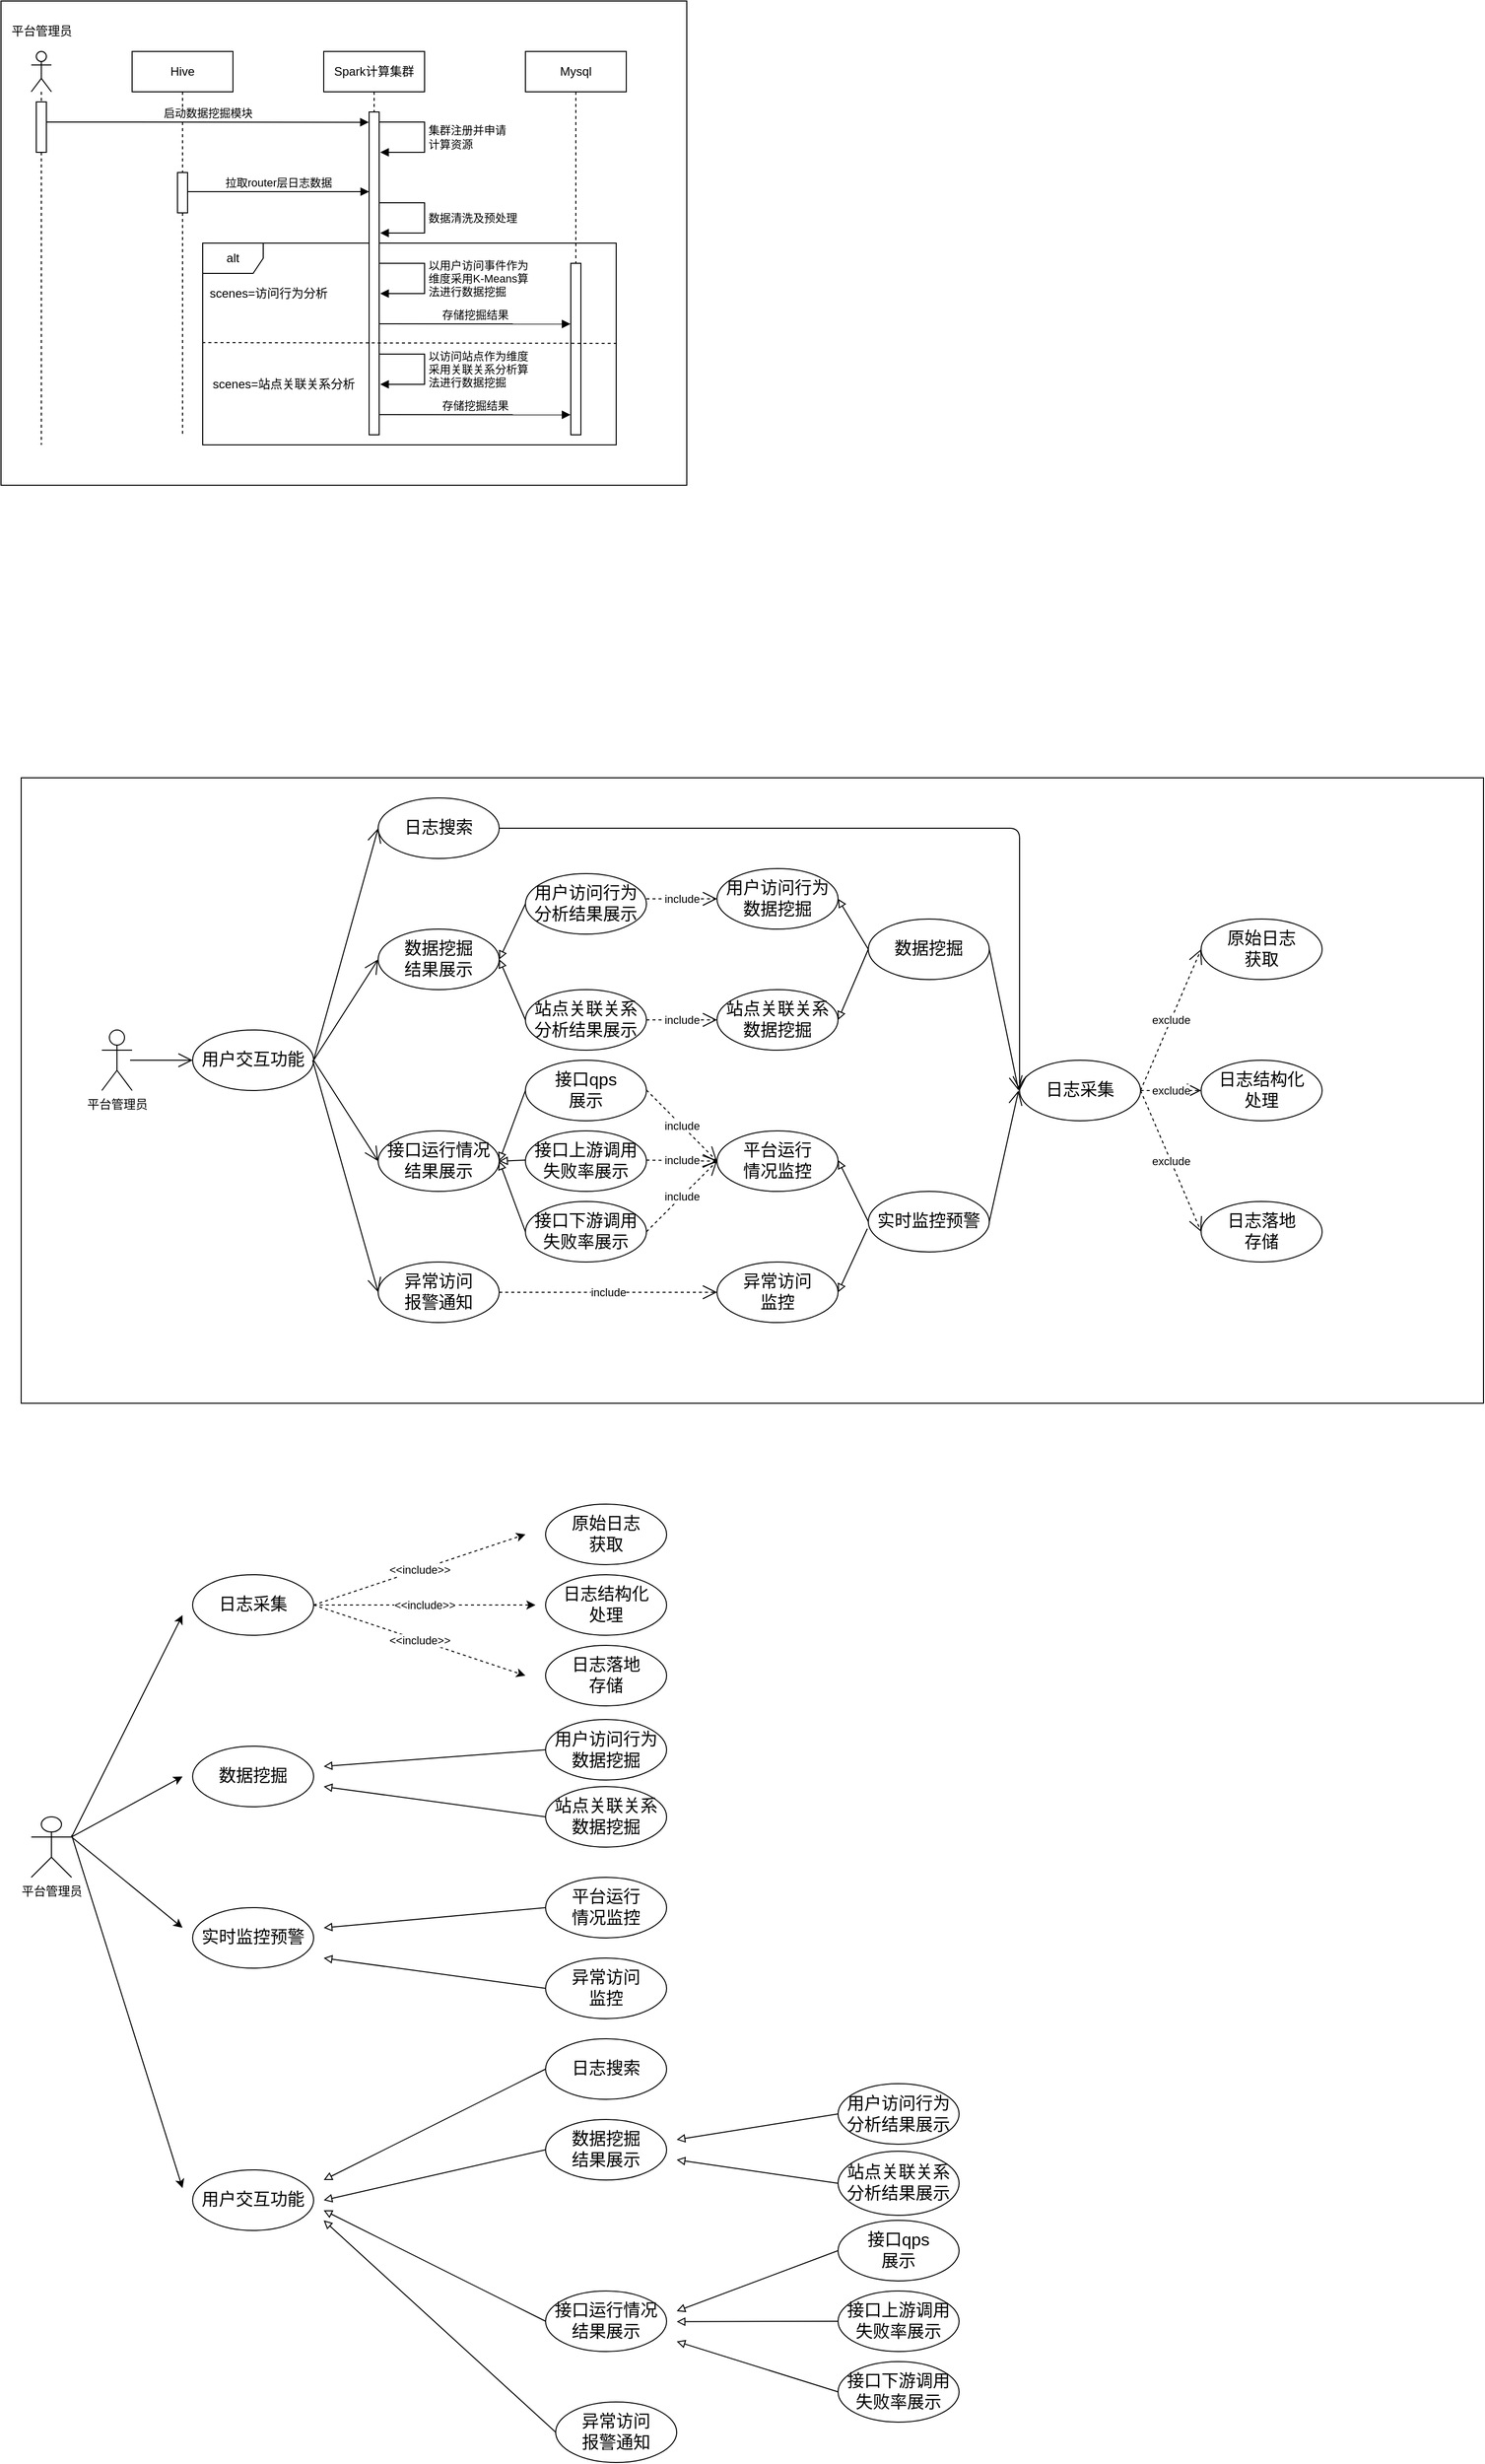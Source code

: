 <mxfile version="14.9.3" type="github">
  <diagram id="oJy5XmbjPNlmjI9G-bA2" name="Page-1">
    <mxGraphModel dx="1854" dy="1191" grid="1" gridSize="10" guides="1" tooltips="1" connect="1" arrows="1" fold="1" page="1" pageScale="1" pageWidth="827" pageHeight="1169" math="0" shadow="0">
      <root>
        <mxCell id="0" />
        <mxCell id="1" parent="0" />
        <mxCell id="QDKmADp-dBKPlhhtmY0i-87" value="" style="rounded=0;whiteSpace=wrap;html=1;" parent="1" vertex="1">
          <mxGeometry x="40" y="790" width="1450" height="620" as="geometry" />
        </mxCell>
        <mxCell id="fEHCaJs_lgeAi88xtSm3-24" value="" style="rounded=0;whiteSpace=wrap;html=1;" parent="1" vertex="1">
          <mxGeometry x="20" y="20" width="680" height="480" as="geometry" />
        </mxCell>
        <mxCell id="fEHCaJs_lgeAi88xtSm3-11" value="alt" style="shape=umlFrame;whiteSpace=wrap;html=1;" parent="1" vertex="1">
          <mxGeometry x="220" y="260" width="410" height="200" as="geometry" />
        </mxCell>
        <mxCell id="fEHCaJs_lgeAi88xtSm3-1" value="Hive" style="shape=umlLifeline;perimeter=lifelinePerimeter;whiteSpace=wrap;html=1;container=1;collapsible=0;recursiveResize=0;outlineConnect=0;" parent="1" vertex="1">
          <mxGeometry x="150" y="70" width="100" height="380" as="geometry" />
        </mxCell>
        <mxCell id="fEHCaJs_lgeAi88xtSm3-2" value="" style="html=1;points=[];perimeter=orthogonalPerimeter;" parent="fEHCaJs_lgeAi88xtSm3-1" vertex="1">
          <mxGeometry x="45" y="120" width="10" height="40" as="geometry" />
        </mxCell>
        <mxCell id="fEHCaJs_lgeAi88xtSm3-3" value="Spark计算集群" style="shape=umlLifeline;perimeter=lifelinePerimeter;whiteSpace=wrap;html=1;container=1;collapsible=0;recursiveResize=0;outlineConnect=0;" parent="1" vertex="1">
          <mxGeometry x="340" y="70" width="100" height="380" as="geometry" />
        </mxCell>
        <mxCell id="fEHCaJs_lgeAi88xtSm3-4" value="" style="html=1;points=[];perimeter=orthogonalPerimeter;" parent="fEHCaJs_lgeAi88xtSm3-3" vertex="1">
          <mxGeometry x="45" y="60" width="10" height="320" as="geometry" />
        </mxCell>
        <mxCell id="fEHCaJs_lgeAi88xtSm3-5" value="拉取router层日志数据" style="html=1;verticalAlign=bottom;endArrow=block;" parent="1" edge="1">
          <mxGeometry width="80" relative="1" as="geometry">
            <mxPoint x="205" y="209" as="sourcePoint" />
            <mxPoint x="385" y="209" as="targetPoint" />
          </mxGeometry>
        </mxCell>
        <mxCell id="fEHCaJs_lgeAi88xtSm3-7" value="数据清洗及预处理" style="edgeStyle=orthogonalEdgeStyle;html=1;align=left;spacingLeft=2;endArrow=block;rounded=0;" parent="1" edge="1">
          <mxGeometry relative="1" as="geometry">
            <mxPoint x="395" y="220" as="sourcePoint" />
            <Array as="points">
              <mxPoint x="440" y="220" />
              <mxPoint x="440" y="250" />
              <mxPoint x="396" y="250" />
            </Array>
            <mxPoint x="396" y="250" as="targetPoint" />
          </mxGeometry>
        </mxCell>
        <mxCell id="fEHCaJs_lgeAi88xtSm3-8" value="Mysql" style="shape=umlLifeline;perimeter=lifelinePerimeter;whiteSpace=wrap;html=1;container=1;collapsible=0;recursiveResize=0;outlineConnect=0;" parent="1" vertex="1">
          <mxGeometry x="540" y="70" width="100" height="380" as="geometry" />
        </mxCell>
        <mxCell id="fEHCaJs_lgeAi88xtSm3-9" value="" style="html=1;points=[];perimeter=orthogonalPerimeter;" parent="fEHCaJs_lgeAi88xtSm3-8" vertex="1">
          <mxGeometry x="45" y="210" width="10" height="170" as="geometry" />
        </mxCell>
        <mxCell id="fEHCaJs_lgeAi88xtSm3-12" value="" style="endArrow=none;dashed=1;html=1;entryX=1.004;entryY=0.497;entryDx=0;entryDy=0;entryPerimeter=0;exitX=-0.001;exitY=0.493;exitDx=0;exitDy=0;exitPerimeter=0;" parent="1" source="fEHCaJs_lgeAi88xtSm3-11" target="fEHCaJs_lgeAi88xtSm3-11" edge="1">
          <mxGeometry width="50" height="50" relative="1" as="geometry">
            <mxPoint x="320" y="359.58" as="sourcePoint" />
            <mxPoint x="440" y="359.58" as="targetPoint" />
          </mxGeometry>
        </mxCell>
        <mxCell id="fEHCaJs_lgeAi88xtSm3-13" value="scenes=访问行为分析" style="text;html=1;align=center;verticalAlign=middle;resizable=0;points=[];autosize=1;strokeColor=none;" parent="1" vertex="1">
          <mxGeometry x="220" y="300" width="130" height="20" as="geometry" />
        </mxCell>
        <mxCell id="fEHCaJs_lgeAi88xtSm3-14" value="scenes=站点关联关系分析" style="text;html=1;align=center;verticalAlign=middle;resizable=0;points=[];autosize=1;strokeColor=none;" parent="1" vertex="1">
          <mxGeometry x="220" y="390" width="160" height="20" as="geometry" />
        </mxCell>
        <mxCell id="fEHCaJs_lgeAi88xtSm3-15" value="以用户访问事件作为&lt;br&gt;维度采用K-Means算&lt;br&gt;法进行数据挖掘" style="edgeStyle=orthogonalEdgeStyle;html=1;align=left;spacingLeft=2;endArrow=block;rounded=0;" parent="1" edge="1">
          <mxGeometry relative="1" as="geometry">
            <mxPoint x="395" y="280" as="sourcePoint" />
            <Array as="points">
              <mxPoint x="440" y="280" />
              <mxPoint x="440" y="310" />
              <mxPoint x="396" y="310" />
            </Array>
            <mxPoint x="396" y="310" as="targetPoint" />
          </mxGeometry>
        </mxCell>
        <mxCell id="fEHCaJs_lgeAi88xtSm3-16" value="集群注册并申请&lt;br&gt;计算资源" style="edgeStyle=orthogonalEdgeStyle;html=1;align=left;spacingLeft=2;endArrow=block;rounded=0;" parent="1" edge="1">
          <mxGeometry relative="1" as="geometry">
            <mxPoint x="395" y="140" as="sourcePoint" />
            <Array as="points">
              <mxPoint x="440" y="140" />
              <mxPoint x="440" y="170" />
              <mxPoint x="396" y="170" />
            </Array>
            <mxPoint x="396" y="170" as="targetPoint" />
          </mxGeometry>
        </mxCell>
        <mxCell id="fEHCaJs_lgeAi88xtSm3-17" value="存储挖掘结果" style="html=1;verticalAlign=bottom;endArrow=block;entryX=-0.033;entryY=0.354;entryDx=0;entryDy=0;entryPerimeter=0;" parent="1" target="fEHCaJs_lgeAi88xtSm3-9" edge="1">
          <mxGeometry width="80" relative="1" as="geometry">
            <mxPoint x="395" y="340" as="sourcePoint" />
            <mxPoint x="580" y="340" as="targetPoint" />
          </mxGeometry>
        </mxCell>
        <mxCell id="fEHCaJs_lgeAi88xtSm3-18" value="" style="shape=umlLifeline;participant=umlActor;perimeter=lifelinePerimeter;whiteSpace=wrap;html=1;container=1;collapsible=0;recursiveResize=0;verticalAlign=top;spacingTop=36;outlineConnect=0;" parent="1" vertex="1">
          <mxGeometry x="50" y="70" width="20" height="390" as="geometry" />
        </mxCell>
        <mxCell id="fEHCaJs_lgeAi88xtSm3-20" value="" style="html=1;points=[];perimeter=orthogonalPerimeter;" parent="fEHCaJs_lgeAi88xtSm3-18" vertex="1">
          <mxGeometry x="5" y="50" width="10" height="50" as="geometry" />
        </mxCell>
        <mxCell id="fEHCaJs_lgeAi88xtSm3-19" value="启动数据挖掘模块" style="html=1;verticalAlign=bottom;endArrow=block;entryX=-0.033;entryY=0.032;entryDx=0;entryDy=0;entryPerimeter=0;" parent="1" target="fEHCaJs_lgeAi88xtSm3-4" edge="1">
          <mxGeometry width="80" relative="1" as="geometry">
            <mxPoint x="65" y="140" as="sourcePoint" />
            <mxPoint x="378" y="140" as="targetPoint" />
          </mxGeometry>
        </mxCell>
        <mxCell id="fEHCaJs_lgeAi88xtSm3-21" value="平台管理员" style="text;html=1;align=center;verticalAlign=middle;resizable=0;points=[];autosize=1;strokeColor=none;" parent="1" vertex="1">
          <mxGeometry x="20" y="40" width="80" height="20" as="geometry" />
        </mxCell>
        <mxCell id="fEHCaJs_lgeAi88xtSm3-22" value="以访问站点作为维度&lt;br&gt;采用关联关系分析算&lt;br&gt;法进行数据挖掘" style="edgeStyle=orthogonalEdgeStyle;html=1;align=left;spacingLeft=2;endArrow=block;rounded=0;" parent="1" edge="1">
          <mxGeometry relative="1" as="geometry">
            <mxPoint x="395" y="370" as="sourcePoint" />
            <Array as="points">
              <mxPoint x="440" y="370" />
              <mxPoint x="440" y="400" />
              <mxPoint x="396" y="400" />
            </Array>
            <mxPoint x="396" y="400" as="targetPoint" />
          </mxGeometry>
        </mxCell>
        <mxCell id="fEHCaJs_lgeAi88xtSm3-23" value="存储挖掘结果" style="html=1;verticalAlign=bottom;endArrow=block;entryX=-0.033;entryY=0.354;entryDx=0;entryDy=0;entryPerimeter=0;" parent="1" edge="1">
          <mxGeometry width="80" relative="1" as="geometry">
            <mxPoint x="395" y="430" as="sourcePoint" />
            <mxPoint x="584.67" y="430.18" as="targetPoint" />
          </mxGeometry>
        </mxCell>
        <mxCell id="QDKmADp-dBKPlhhtmY0i-1" value="平台管理员" style="shape=umlActor;verticalLabelPosition=bottom;verticalAlign=top;html=1;" parent="1" vertex="1">
          <mxGeometry x="120" y="1040" width="30" height="60" as="geometry" />
        </mxCell>
        <mxCell id="QDKmADp-dBKPlhhtmY0i-3" value="&lt;font style=&quot;font-size: 17px&quot;&gt;用户交互功能&lt;/font&gt;" style="ellipse;whiteSpace=wrap;html=1;" parent="1" vertex="1">
          <mxGeometry x="210" y="1040" width="120" height="60" as="geometry" />
        </mxCell>
        <mxCell id="QDKmADp-dBKPlhhtmY0i-4" value="&lt;font style=&quot;font-size: 17px&quot;&gt;日志搜索&lt;/font&gt;" style="ellipse;whiteSpace=wrap;html=1;" parent="1" vertex="1">
          <mxGeometry x="394" y="810" width="120" height="60" as="geometry" />
        </mxCell>
        <mxCell id="QDKmADp-dBKPlhhtmY0i-5" value="&lt;font style=&quot;font-size: 17px&quot;&gt;数据挖掘&lt;br&gt;结果展示&lt;/font&gt;" style="ellipse;whiteSpace=wrap;html=1;" parent="1" vertex="1">
          <mxGeometry x="394" y="940" width="120" height="60" as="geometry" />
        </mxCell>
        <mxCell id="QDKmADp-dBKPlhhtmY0i-6" value="&lt;font style=&quot;font-size: 17px&quot;&gt;接口运行情况&lt;br&gt;结果展示&lt;/font&gt;" style="ellipse;whiteSpace=wrap;html=1;" parent="1" vertex="1">
          <mxGeometry x="394" y="1140" width="120" height="60" as="geometry" />
        </mxCell>
        <mxCell id="QDKmADp-dBKPlhhtmY0i-7" value="&lt;span style=&quot;font-size: 17px&quot;&gt;异常访问&lt;br&gt;&lt;/span&gt;&lt;font style=&quot;font-size: 17px&quot;&gt;报警通知&lt;/font&gt;" style="ellipse;whiteSpace=wrap;html=1;" parent="1" vertex="1">
          <mxGeometry x="394" y="1270" width="120" height="60" as="geometry" />
        </mxCell>
        <mxCell id="QDKmADp-dBKPlhhtmY0i-14" value="" style="endArrow=open;html=1;endSize=12;startArrow=none;startSize=14;startFill=0;align=left;verticalAlign=bottom;entryX=0;entryY=0.5;entryDx=0;entryDy=0;exitX=1;exitY=0.5;exitDx=0;exitDy=0;" parent="1" source="QDKmADp-dBKPlhhtmY0i-3" target="QDKmADp-dBKPlhhtmY0i-4" edge="1">
          <mxGeometry x="-1" y="3" relative="1" as="geometry">
            <mxPoint x="330" y="1039.5" as="sourcePoint" />
            <mxPoint x="490" y="1039.5" as="targetPoint" />
          </mxGeometry>
        </mxCell>
        <mxCell id="QDKmADp-dBKPlhhtmY0i-29" value="" style="endArrow=open;html=1;endSize=12;startArrow=none;startSize=14;startFill=0;align=left;verticalAlign=bottom;exitX=1;exitY=0.5;exitDx=0;exitDy=0;entryX=0;entryY=0.5;entryDx=0;entryDy=0;" parent="1" source="QDKmADp-dBKPlhhtmY0i-3" target="QDKmADp-dBKPlhhtmY0i-5" edge="1">
          <mxGeometry x="-1" y="3" relative="1" as="geometry">
            <mxPoint x="330" y="1139.5" as="sourcePoint" />
            <mxPoint x="394" y="1040" as="targetPoint" />
          </mxGeometry>
        </mxCell>
        <mxCell id="QDKmADp-dBKPlhhtmY0i-30" value="" style="endArrow=open;html=1;endSize=12;startArrow=none;startSize=14;startFill=0;align=left;verticalAlign=bottom;entryX=0;entryY=0.5;entryDx=0;entryDy=0;exitX=1;exitY=0.5;exitDx=0;exitDy=0;" parent="1" source="QDKmADp-dBKPlhhtmY0i-3" target="QDKmADp-dBKPlhhtmY0i-6" edge="1">
          <mxGeometry x="-1" y="3" relative="1" as="geometry">
            <mxPoint x="330" y="1239.5" as="sourcePoint" />
            <mxPoint x="394" y="1090" as="targetPoint" />
          </mxGeometry>
        </mxCell>
        <mxCell id="QDKmADp-dBKPlhhtmY0i-31" value="" style="endArrow=open;html=1;endSize=12;startArrow=none;startSize=14;startFill=0;align=left;verticalAlign=bottom;entryX=0;entryY=0.5;entryDx=0;entryDy=0;" parent="1" target="QDKmADp-dBKPlhhtmY0i-7" edge="1">
          <mxGeometry x="-1" y="3" relative="1" as="geometry">
            <mxPoint x="329" y="1070" as="sourcePoint" />
            <mxPoint x="394" y="1190" as="targetPoint" />
          </mxGeometry>
        </mxCell>
        <mxCell id="QDKmADp-dBKPlhhtmY0i-32" value="&lt;font style=&quot;font-size: 17px&quot;&gt;用户访问行为&lt;br&gt;分析结果展示&lt;/font&gt;" style="ellipse;whiteSpace=wrap;html=1;" parent="1" vertex="1">
          <mxGeometry x="540" y="885" width="120" height="60" as="geometry" />
        </mxCell>
        <mxCell id="QDKmADp-dBKPlhhtmY0i-33" value="&lt;font style=&quot;font-size: 17px&quot;&gt;站点关联关系&lt;br&gt;分析结果展示&lt;/font&gt;" style="ellipse;whiteSpace=wrap;html=1;" parent="1" vertex="1">
          <mxGeometry x="540" y="1000" width="120" height="60" as="geometry" />
        </mxCell>
        <mxCell id="QDKmADp-dBKPlhhtmY0i-36" value="" style="endArrow=block;endFill=0;html=1;exitX=0;exitY=0.5;exitDx=0;exitDy=0;entryX=1;entryY=0.5;entryDx=0;entryDy=0;" parent="1" source="QDKmADp-dBKPlhhtmY0i-32" target="QDKmADp-dBKPlhhtmY0i-5" edge="1">
          <mxGeometry width="160" relative="1" as="geometry">
            <mxPoint x="380" y="1080" as="sourcePoint" />
            <mxPoint x="540" y="1080" as="targetPoint" />
          </mxGeometry>
        </mxCell>
        <mxCell id="QDKmADp-dBKPlhhtmY0i-37" value="" style="endArrow=block;endFill=0;html=1;exitX=0;exitY=0.5;exitDx=0;exitDy=0;" parent="1" edge="1">
          <mxGeometry width="160" relative="1" as="geometry">
            <mxPoint x="540" y="1030" as="sourcePoint" />
            <mxPoint x="514" y="970" as="targetPoint" />
          </mxGeometry>
        </mxCell>
        <mxCell id="QDKmADp-dBKPlhhtmY0i-38" value="&lt;span style=&quot;font-size: 17px&quot;&gt;接口qps&lt;br&gt;&lt;/span&gt;&lt;font style=&quot;font-size: 17px&quot;&gt;展示&lt;/font&gt;" style="ellipse;whiteSpace=wrap;html=1;" parent="1" vertex="1">
          <mxGeometry x="540" y="1070" width="120" height="60" as="geometry" />
        </mxCell>
        <mxCell id="QDKmADp-dBKPlhhtmY0i-39" value="&lt;span style=&quot;font-size: 17px&quot;&gt;接口上游调用&lt;br&gt;&lt;/span&gt;&lt;font style=&quot;font-size: 17px&quot;&gt;失败率展示&lt;/font&gt;" style="ellipse;whiteSpace=wrap;html=1;" parent="1" vertex="1">
          <mxGeometry x="540" y="1140" width="120" height="60" as="geometry" />
        </mxCell>
        <mxCell id="QDKmADp-dBKPlhhtmY0i-40" value="&lt;span style=&quot;font-size: 17px&quot;&gt;接口下游调用&lt;br&gt;&lt;/span&gt;&lt;font style=&quot;font-size: 17px&quot;&gt;失败率展示&lt;/font&gt;" style="ellipse;whiteSpace=wrap;html=1;" parent="1" vertex="1">
          <mxGeometry x="540" y="1210" width="120" height="60" as="geometry" />
        </mxCell>
        <mxCell id="QDKmADp-dBKPlhhtmY0i-41" value="" style="endArrow=block;endFill=0;html=1;exitX=0;exitY=0.5;exitDx=0;exitDy=0;entryX=1;entryY=0.5;entryDx=0;entryDy=0;" parent="1" target="QDKmADp-dBKPlhhtmY0i-6" edge="1">
          <mxGeometry width="160" relative="1" as="geometry">
            <mxPoint x="540" y="1100" as="sourcePoint" />
            <mxPoint x="514" y="1155" as="targetPoint" />
          </mxGeometry>
        </mxCell>
        <mxCell id="QDKmADp-dBKPlhhtmY0i-42" value="" style="endArrow=block;endFill=0;html=1;exitX=0;exitY=0.5;exitDx=0;exitDy=0;entryX=1;entryY=0.5;entryDx=0;entryDy=0;" parent="1" target="QDKmADp-dBKPlhhtmY0i-6" edge="1">
          <mxGeometry width="160" relative="1" as="geometry">
            <mxPoint x="540" y="1169" as="sourcePoint" />
            <mxPoint x="514" y="1224" as="targetPoint" />
          </mxGeometry>
        </mxCell>
        <mxCell id="QDKmADp-dBKPlhhtmY0i-43" value="" style="endArrow=block;endFill=0;html=1;exitX=0;exitY=0.5;exitDx=0;exitDy=0;" parent="1" edge="1">
          <mxGeometry width="160" relative="1" as="geometry">
            <mxPoint x="540" y="1240" as="sourcePoint" />
            <mxPoint x="514" y="1170" as="targetPoint" />
          </mxGeometry>
        </mxCell>
        <mxCell id="QDKmADp-dBKPlhhtmY0i-44" value="&lt;font style=&quot;font-size: 17px&quot;&gt;数据挖掘&lt;/font&gt;" style="ellipse;whiteSpace=wrap;html=1;" parent="1" vertex="1">
          <mxGeometry x="880" y="930" width="120" height="60" as="geometry" />
        </mxCell>
        <mxCell id="QDKmADp-dBKPlhhtmY0i-53" value="&lt;font style=&quot;font-size: 17px&quot;&gt;日志采集&lt;/font&gt;" style="ellipse;whiteSpace=wrap;html=1;" parent="1" vertex="1">
          <mxGeometry x="1030" y="1070" width="120" height="60" as="geometry" />
        </mxCell>
        <mxCell id="QDKmADp-dBKPlhhtmY0i-56" value="&lt;span style=&quot;font-size: 17px&quot;&gt;用户访问行为&lt;br&gt;数据挖掘&lt;br&gt;&lt;/span&gt;" style="ellipse;whiteSpace=wrap;html=1;" parent="1" vertex="1">
          <mxGeometry x="730" y="880" width="120" height="60" as="geometry" />
        </mxCell>
        <mxCell id="QDKmADp-dBKPlhhtmY0i-57" value="&lt;span style=&quot;font-size: 17px&quot;&gt;站点关联关系&lt;/span&gt;&lt;br style=&quot;font-size: 17px&quot;&gt;&lt;span style=&quot;font-size: 17px&quot;&gt;数据挖掘&lt;br&gt;&lt;/span&gt;" style="ellipse;whiteSpace=wrap;html=1;" parent="1" vertex="1">
          <mxGeometry x="730" y="1000" width="120" height="60" as="geometry" />
        </mxCell>
        <mxCell id="QDKmADp-dBKPlhhtmY0i-58" value="include" style="endArrow=open;endSize=12;dashed=1;html=1;entryX=0;entryY=0.5;entryDx=0;entryDy=0;" parent="1" target="QDKmADp-dBKPlhhtmY0i-56" edge="1">
          <mxGeometry width="160" relative="1" as="geometry">
            <mxPoint x="660" y="910" as="sourcePoint" />
            <mxPoint x="690" y="1020" as="targetPoint" />
          </mxGeometry>
        </mxCell>
        <mxCell id="QDKmADp-dBKPlhhtmY0i-59" value="include" style="endArrow=open;endSize=12;dashed=1;html=1;entryX=0;entryY=0.5;entryDx=0;entryDy=0;" parent="1" edge="1">
          <mxGeometry width="160" relative="1" as="geometry">
            <mxPoint x="660" y="1030" as="sourcePoint" />
            <mxPoint x="730" y="1030" as="targetPoint" />
          </mxGeometry>
        </mxCell>
        <mxCell id="QDKmADp-dBKPlhhtmY0i-60" value="" style="endArrow=block;endFill=0;html=1;exitX=0;exitY=0.5;exitDx=0;exitDy=0;" parent="1" edge="1">
          <mxGeometry width="160" relative="1" as="geometry">
            <mxPoint x="880" y="960" as="sourcePoint" />
            <mxPoint x="850" y="910" as="targetPoint" />
          </mxGeometry>
        </mxCell>
        <mxCell id="QDKmADp-dBKPlhhtmY0i-61" value="" style="endArrow=block;endFill=0;html=1;" parent="1" edge="1">
          <mxGeometry width="160" relative="1" as="geometry">
            <mxPoint x="880" y="960" as="sourcePoint" />
            <mxPoint x="850" y="1030" as="targetPoint" />
          </mxGeometry>
        </mxCell>
        <mxCell id="QDKmADp-dBKPlhhtmY0i-62" value="&lt;span style=&quot;font-size: 17px&quot;&gt;平台运行&lt;br&gt;情况监控&lt;br&gt;&lt;/span&gt;" style="ellipse;whiteSpace=wrap;html=1;" parent="1" vertex="1">
          <mxGeometry x="730" y="1140" width="120" height="60" as="geometry" />
        </mxCell>
        <mxCell id="QDKmADp-dBKPlhhtmY0i-63" value="include" style="endArrow=open;endSize=12;dashed=1;html=1;entryX=0;entryY=0.5;entryDx=0;entryDy=0;" parent="1" target="QDKmADp-dBKPlhhtmY0i-62" edge="1">
          <mxGeometry width="160" relative="1" as="geometry">
            <mxPoint x="660" y="1099.5" as="sourcePoint" />
            <mxPoint x="730" y="1099.5" as="targetPoint" />
          </mxGeometry>
        </mxCell>
        <mxCell id="QDKmADp-dBKPlhhtmY0i-64" value="include" style="endArrow=open;endSize=12;dashed=1;html=1;entryX=0;entryY=0.5;entryDx=0;entryDy=0;" parent="1" target="QDKmADp-dBKPlhhtmY0i-62" edge="1">
          <mxGeometry width="160" relative="1" as="geometry">
            <mxPoint x="660" y="1169" as="sourcePoint" />
            <mxPoint x="730" y="1239.5" as="targetPoint" />
          </mxGeometry>
        </mxCell>
        <mxCell id="QDKmADp-dBKPlhhtmY0i-65" value="include" style="endArrow=open;endSize=12;dashed=1;html=1;entryX=0;entryY=0.5;entryDx=0;entryDy=0;" parent="1" target="QDKmADp-dBKPlhhtmY0i-62" edge="1">
          <mxGeometry width="160" relative="1" as="geometry">
            <mxPoint x="660" y="1240" as="sourcePoint" />
            <mxPoint x="730" y="1310.5" as="targetPoint" />
          </mxGeometry>
        </mxCell>
        <mxCell id="QDKmADp-dBKPlhhtmY0i-66" value="&lt;span style=&quot;font-size: 17px&quot;&gt;异常访问&lt;br&gt;监控&lt;br&gt;&lt;/span&gt;" style="ellipse;whiteSpace=wrap;html=1;" parent="1" vertex="1">
          <mxGeometry x="730" y="1270" width="120" height="60" as="geometry" />
        </mxCell>
        <mxCell id="QDKmADp-dBKPlhhtmY0i-67" value="&lt;font style=&quot;font-size: 17px&quot;&gt;实时监控预警&lt;/font&gt;" style="ellipse;whiteSpace=wrap;html=1;" parent="1" vertex="1">
          <mxGeometry x="880" y="1200" width="120" height="60" as="geometry" />
        </mxCell>
        <mxCell id="QDKmADp-dBKPlhhtmY0i-68" value="include" style="endArrow=open;endSize=12;dashed=1;html=1;entryX=0;entryY=0.5;entryDx=0;entryDy=0;exitX=1;exitY=0.5;exitDx=0;exitDy=0;" parent="1" source="QDKmADp-dBKPlhhtmY0i-7" edge="1">
          <mxGeometry width="160" relative="1" as="geometry">
            <mxPoint x="520" y="1300" as="sourcePoint" />
            <mxPoint x="730" y="1300" as="targetPoint" />
          </mxGeometry>
        </mxCell>
        <mxCell id="QDKmADp-dBKPlhhtmY0i-69" value="" style="endArrow=block;endFill=0;html=1;exitX=0;exitY=0.5;exitDx=0;exitDy=0;" parent="1" source="QDKmADp-dBKPlhhtmY0i-67" edge="1">
          <mxGeometry width="160" relative="1" as="geometry">
            <mxPoint x="880" y="1219" as="sourcePoint" />
            <mxPoint x="850" y="1169" as="targetPoint" />
          </mxGeometry>
        </mxCell>
        <mxCell id="QDKmADp-dBKPlhhtmY0i-72" value="" style="endArrow=block;endFill=0;html=1;exitX=-0.008;exitY=0.617;exitDx=0;exitDy=0;exitPerimeter=0;" parent="1" source="QDKmADp-dBKPlhhtmY0i-67" edge="1">
          <mxGeometry width="160" relative="1" as="geometry">
            <mxPoint x="890" y="1240" as="sourcePoint" />
            <mxPoint x="850" y="1300" as="targetPoint" />
          </mxGeometry>
        </mxCell>
        <mxCell id="QDKmADp-dBKPlhhtmY0i-73" value="" style="endArrow=open;html=1;endSize=12;startArrow=none;startSize=14;startFill=0;align=left;verticalAlign=bottom;exitX=1;exitY=0.5;exitDx=0;exitDy=0;" parent="1" edge="1">
          <mxGeometry x="-1" y="3" relative="1" as="geometry">
            <mxPoint x="1000" y="960" as="sourcePoint" />
            <mxPoint x="1029" y="1100" as="targetPoint" />
          </mxGeometry>
        </mxCell>
        <mxCell id="QDKmADp-dBKPlhhtmY0i-74" value="" style="endArrow=open;html=1;endSize=12;startArrow=none;startSize=14;startFill=0;align=left;verticalAlign=bottom;exitX=1;exitY=0.5;exitDx=0;exitDy=0;" parent="1" edge="1">
          <mxGeometry x="-1" y="3" relative="1" as="geometry">
            <mxPoint x="1000" y="1230" as="sourcePoint" />
            <mxPoint x="1029" y="1100" as="targetPoint" />
          </mxGeometry>
        </mxCell>
        <mxCell id="QDKmADp-dBKPlhhtmY0i-75" value="&lt;font style=&quot;font-size: 17px&quot;&gt;原始日志&lt;br&gt;获取&lt;/font&gt;" style="ellipse;whiteSpace=wrap;html=1;" parent="1" vertex="1">
          <mxGeometry x="1210" y="930" width="120" height="60" as="geometry" />
        </mxCell>
        <mxCell id="QDKmADp-dBKPlhhtmY0i-76" value="&lt;font style=&quot;font-size: 17px&quot;&gt;日志结构化&lt;br&gt;处理&lt;br&gt;&lt;/font&gt;" style="ellipse;whiteSpace=wrap;html=1;" parent="1" vertex="1">
          <mxGeometry x="1210" y="1070" width="120" height="60" as="geometry" />
        </mxCell>
        <mxCell id="QDKmADp-dBKPlhhtmY0i-77" value="&lt;span style=&quot;font-size: 17px&quot;&gt;日志落地&lt;br&gt;存储&lt;/span&gt;" style="ellipse;whiteSpace=wrap;html=1;" parent="1" vertex="1">
          <mxGeometry x="1210" y="1210" width="120" height="60" as="geometry" />
        </mxCell>
        <mxCell id="QDKmADp-dBKPlhhtmY0i-78" value="exclude" style="endArrow=open;endSize=12;dashed=1;html=1;entryX=0;entryY=0.5;entryDx=0;entryDy=0;exitX=1;exitY=0.5;exitDx=0;exitDy=0;" parent="1" source="QDKmADp-dBKPlhhtmY0i-53" target="QDKmADp-dBKPlhhtmY0i-75" edge="1">
          <mxGeometry width="160" relative="1" as="geometry">
            <mxPoint x="1140" y="1099.5" as="sourcePoint" />
            <mxPoint x="1210" y="1099.5" as="targetPoint" />
          </mxGeometry>
        </mxCell>
        <mxCell id="QDKmADp-dBKPlhhtmY0i-79" value="exclude" style="endArrow=open;endSize=12;dashed=1;html=1;entryX=0;entryY=0.5;entryDx=0;entryDy=0;" parent="1" edge="1">
          <mxGeometry width="160" relative="1" as="geometry">
            <mxPoint x="1150" y="1100" as="sourcePoint" />
            <mxPoint x="1210" y="1100" as="targetPoint" />
          </mxGeometry>
        </mxCell>
        <mxCell id="QDKmADp-dBKPlhhtmY0i-80" value="exclude" style="endArrow=open;endSize=12;dashed=1;html=1;entryX=0;entryY=0.5;entryDx=0;entryDy=0;exitX=1;exitY=0.5;exitDx=0;exitDy=0;" parent="1" source="QDKmADp-dBKPlhhtmY0i-53" edge="1">
          <mxGeometry width="160" relative="1" as="geometry">
            <mxPoint x="1150" y="1380" as="sourcePoint" />
            <mxPoint x="1210" y="1240" as="targetPoint" />
          </mxGeometry>
        </mxCell>
        <mxCell id="QDKmADp-dBKPlhhtmY0i-83" value="" style="endArrow=open;html=1;endSize=12;startArrow=none;startSize=14;startFill=0;align=left;verticalAlign=bottom;exitX=1;exitY=0.5;exitDx=0;exitDy=0;" parent="1" source="QDKmADp-dBKPlhhtmY0i-4" edge="1">
          <mxGeometry x="-1" y="3" relative="1" as="geometry">
            <mxPoint x="711.524" y="720" as="sourcePoint" />
            <mxPoint x="1030" y="1100" as="targetPoint" />
            <Array as="points">
              <mxPoint x="1030" y="840" />
            </Array>
          </mxGeometry>
        </mxCell>
        <mxCell id="QDKmADp-dBKPlhhtmY0i-85" value="" style="endArrow=open;html=1;endSize=12;startArrow=none;startSize=14;startFill=0;align=left;verticalAlign=bottom;exitX=1;exitY=0.5;exitDx=0;exitDy=0;" parent="1" edge="1">
          <mxGeometry x="-1" y="3" relative="1" as="geometry">
            <mxPoint x="148" y="1070" as="sourcePoint" />
            <mxPoint x="210" y="1070" as="targetPoint" />
          </mxGeometry>
        </mxCell>
        <mxCell id="OeGlNz5TgmZ-BaxSbqV--9" style="rounded=0;orthogonalLoop=1;jettySize=auto;html=1;exitX=1;exitY=0.333;exitDx=0;exitDy=0;exitPerimeter=0;" edge="1" parent="1" source="OeGlNz5TgmZ-BaxSbqV--1">
          <mxGeometry relative="1" as="geometry">
            <mxPoint x="200" y="1620" as="targetPoint" />
          </mxGeometry>
        </mxCell>
        <mxCell id="OeGlNz5TgmZ-BaxSbqV--10" style="edgeStyle=none;rounded=0;orthogonalLoop=1;jettySize=auto;html=1;exitX=1;exitY=0.333;exitDx=0;exitDy=0;exitPerimeter=0;" edge="1" parent="1" source="OeGlNz5TgmZ-BaxSbqV--1">
          <mxGeometry relative="1" as="geometry">
            <mxPoint x="200" y="1780" as="targetPoint" />
          </mxGeometry>
        </mxCell>
        <mxCell id="OeGlNz5TgmZ-BaxSbqV--11" style="edgeStyle=none;rounded=0;orthogonalLoop=1;jettySize=auto;html=1;exitX=1;exitY=0.333;exitDx=0;exitDy=0;exitPerimeter=0;" edge="1" parent="1" source="OeGlNz5TgmZ-BaxSbqV--1">
          <mxGeometry relative="1" as="geometry">
            <mxPoint x="200" y="1930" as="targetPoint" />
          </mxGeometry>
        </mxCell>
        <mxCell id="OeGlNz5TgmZ-BaxSbqV--12" style="edgeStyle=none;rounded=0;orthogonalLoop=1;jettySize=auto;html=1;exitX=1;exitY=0.333;exitDx=0;exitDy=0;exitPerimeter=0;" edge="1" parent="1">
          <mxGeometry relative="1" as="geometry">
            <mxPoint x="90" y="1838" as="sourcePoint" />
            <mxPoint x="200" y="2188" as="targetPoint" />
          </mxGeometry>
        </mxCell>
        <mxCell id="OeGlNz5TgmZ-BaxSbqV--1" value="平台管理员" style="shape=umlActor;verticalLabelPosition=bottom;verticalAlign=top;html=1;" vertex="1" parent="1">
          <mxGeometry x="50" y="1820" width="40" height="60" as="geometry" />
        </mxCell>
        <mxCell id="OeGlNz5TgmZ-BaxSbqV--2" value="&lt;font style=&quot;font-size: 17px&quot;&gt;用户交互功能&lt;/font&gt;" style="ellipse;whiteSpace=wrap;html=1;" vertex="1" parent="1">
          <mxGeometry x="210" y="2170" width="120" height="60" as="geometry" />
        </mxCell>
        <mxCell id="OeGlNz5TgmZ-BaxSbqV--4" value="&lt;font style=&quot;font-size: 17px&quot;&gt;数据挖掘&lt;/font&gt;" style="ellipse;whiteSpace=wrap;html=1;" vertex="1" parent="1">
          <mxGeometry x="210" y="1750" width="120" height="60" as="geometry" />
        </mxCell>
        <mxCell id="OeGlNz5TgmZ-BaxSbqV--5" value="&lt;font style=&quot;font-size: 17px&quot;&gt;实时监控预警&lt;/font&gt;" style="ellipse;whiteSpace=wrap;html=1;" vertex="1" parent="1">
          <mxGeometry x="210" y="1910" width="120" height="60" as="geometry" />
        </mxCell>
        <mxCell id="OeGlNz5TgmZ-BaxSbqV--48" value="&amp;lt;&amp;lt;include&amp;gt;&amp;gt;" style="edgeStyle=none;rounded=0;orthogonalLoop=1;jettySize=auto;html=1;exitX=1;exitY=0.5;exitDx=0;exitDy=0;endArrow=classic;endFill=1;dashed=1;" edge="1" parent="1" source="OeGlNz5TgmZ-BaxSbqV--6">
          <mxGeometry relative="1" as="geometry">
            <mxPoint x="540" y="1540" as="targetPoint" />
          </mxGeometry>
        </mxCell>
        <mxCell id="OeGlNz5TgmZ-BaxSbqV--49" value="&amp;lt;&amp;lt;include&amp;gt;&amp;gt;" style="edgeStyle=none;rounded=0;orthogonalLoop=1;jettySize=auto;html=1;exitX=1;exitY=0.5;exitDx=0;exitDy=0;endArrow=classic;endFill=1;dashed=1;" edge="1" parent="1" source="OeGlNz5TgmZ-BaxSbqV--6">
          <mxGeometry relative="1" as="geometry">
            <mxPoint x="550" y="1610" as="targetPoint" />
          </mxGeometry>
        </mxCell>
        <mxCell id="OeGlNz5TgmZ-BaxSbqV--50" value="&amp;lt;&amp;lt;include&amp;gt;&amp;gt;" style="edgeStyle=none;rounded=0;orthogonalLoop=1;jettySize=auto;html=1;exitX=1;exitY=0.5;exitDx=0;exitDy=0;endArrow=classic;endFill=1;dashed=1;" edge="1" parent="1" source="OeGlNz5TgmZ-BaxSbqV--6">
          <mxGeometry relative="1" as="geometry">
            <mxPoint x="540" y="1680" as="targetPoint" />
          </mxGeometry>
        </mxCell>
        <mxCell id="OeGlNz5TgmZ-BaxSbqV--6" value="&lt;font style=&quot;font-size: 17px&quot;&gt;日志采集&lt;/font&gt;" style="ellipse;whiteSpace=wrap;html=1;" vertex="1" parent="1">
          <mxGeometry x="210" y="1580" width="120" height="60" as="geometry" />
        </mxCell>
        <mxCell id="OeGlNz5TgmZ-BaxSbqV--13" value="&lt;font style=&quot;font-size: 17px&quot;&gt;原始日志&lt;br&gt;获取&lt;/font&gt;" style="ellipse;whiteSpace=wrap;html=1;" vertex="1" parent="1">
          <mxGeometry x="560" y="1510" width="120" height="60" as="geometry" />
        </mxCell>
        <mxCell id="OeGlNz5TgmZ-BaxSbqV--14" value="&lt;font style=&quot;font-size: 17px&quot;&gt;日志结构化&lt;br&gt;处理&lt;br&gt;&lt;/font&gt;" style="ellipse;whiteSpace=wrap;html=1;" vertex="1" parent="1">
          <mxGeometry x="560" y="1580" width="120" height="60" as="geometry" />
        </mxCell>
        <mxCell id="OeGlNz5TgmZ-BaxSbqV--15" value="&lt;span style=&quot;font-size: 17px&quot;&gt;日志落地&lt;br&gt;存储&lt;/span&gt;" style="ellipse;whiteSpace=wrap;html=1;" vertex="1" parent="1">
          <mxGeometry x="560" y="1650" width="120" height="60" as="geometry" />
        </mxCell>
        <mxCell id="OeGlNz5TgmZ-BaxSbqV--40" style="edgeStyle=none;rounded=0;orthogonalLoop=1;jettySize=auto;html=1;exitX=0;exitY=0.5;exitDx=0;exitDy=0;endArrow=block;endFill=0;" edge="1" parent="1" source="OeGlNz5TgmZ-BaxSbqV--21">
          <mxGeometry relative="1" as="geometry">
            <mxPoint x="340" y="1770" as="targetPoint" />
          </mxGeometry>
        </mxCell>
        <mxCell id="OeGlNz5TgmZ-BaxSbqV--21" value="&lt;span style=&quot;font-size: 17px&quot;&gt;用户访问行为&lt;br&gt;数据挖掘&lt;br&gt;&lt;/span&gt;" style="ellipse;whiteSpace=wrap;html=1;" vertex="1" parent="1">
          <mxGeometry x="560" y="1723.5" width="120" height="60" as="geometry" />
        </mxCell>
        <mxCell id="OeGlNz5TgmZ-BaxSbqV--41" style="edgeStyle=none;rounded=0;orthogonalLoop=1;jettySize=auto;html=1;exitX=0;exitY=0.5;exitDx=0;exitDy=0;endArrow=block;endFill=0;" edge="1" parent="1" source="OeGlNz5TgmZ-BaxSbqV--22">
          <mxGeometry relative="1" as="geometry">
            <mxPoint x="340" y="1790" as="targetPoint" />
          </mxGeometry>
        </mxCell>
        <mxCell id="OeGlNz5TgmZ-BaxSbqV--22" value="&lt;span style=&quot;font-size: 17px&quot;&gt;站点关联关系&lt;/span&gt;&lt;br style=&quot;font-size: 17px&quot;&gt;&lt;span style=&quot;font-size: 17px&quot;&gt;数据挖掘&lt;br&gt;&lt;/span&gt;" style="ellipse;whiteSpace=wrap;html=1;" vertex="1" parent="1">
          <mxGeometry x="560" y="1790" width="120" height="60" as="geometry" />
        </mxCell>
        <mxCell id="OeGlNz5TgmZ-BaxSbqV--42" style="edgeStyle=none;rounded=0;orthogonalLoop=1;jettySize=auto;html=1;exitX=0;exitY=0.5;exitDx=0;exitDy=0;endArrow=block;endFill=0;" edge="1" parent="1" source="OeGlNz5TgmZ-BaxSbqV--25">
          <mxGeometry relative="1" as="geometry">
            <mxPoint x="340" y="1930" as="targetPoint" />
          </mxGeometry>
        </mxCell>
        <mxCell id="OeGlNz5TgmZ-BaxSbqV--25" value="&lt;span style=&quot;font-size: 17px&quot;&gt;平台运行&lt;br&gt;情况监控&lt;br&gt;&lt;/span&gt;" style="ellipse;whiteSpace=wrap;html=1;" vertex="1" parent="1">
          <mxGeometry x="560" y="1880" width="120" height="60" as="geometry" />
        </mxCell>
        <mxCell id="OeGlNz5TgmZ-BaxSbqV--43" style="edgeStyle=none;rounded=0;orthogonalLoop=1;jettySize=auto;html=1;exitX=0;exitY=0.5;exitDx=0;exitDy=0;endArrow=block;endFill=0;" edge="1" parent="1" source="OeGlNz5TgmZ-BaxSbqV--26">
          <mxGeometry relative="1" as="geometry">
            <mxPoint x="340" y="1960" as="targetPoint" />
          </mxGeometry>
        </mxCell>
        <mxCell id="OeGlNz5TgmZ-BaxSbqV--26" value="&lt;span style=&quot;font-size: 17px&quot;&gt;异常访问&lt;br&gt;监控&lt;br&gt;&lt;/span&gt;" style="ellipse;whiteSpace=wrap;html=1;" vertex="1" parent="1">
          <mxGeometry x="560" y="1960" width="120" height="60" as="geometry" />
        </mxCell>
        <mxCell id="OeGlNz5TgmZ-BaxSbqV--44" style="edgeStyle=none;rounded=0;orthogonalLoop=1;jettySize=auto;html=1;exitX=0;exitY=0.5;exitDx=0;exitDy=0;endArrow=block;endFill=0;" edge="1" parent="1" source="OeGlNz5TgmZ-BaxSbqV--29">
          <mxGeometry relative="1" as="geometry">
            <mxPoint x="340" y="2180" as="targetPoint" />
          </mxGeometry>
        </mxCell>
        <mxCell id="OeGlNz5TgmZ-BaxSbqV--29" value="&lt;font style=&quot;font-size: 17px&quot;&gt;日志搜索&lt;/font&gt;" style="ellipse;whiteSpace=wrap;html=1;" vertex="1" parent="1">
          <mxGeometry x="560" y="2040" width="120" height="60" as="geometry" />
        </mxCell>
        <mxCell id="OeGlNz5TgmZ-BaxSbqV--45" style="edgeStyle=none;rounded=0;orthogonalLoop=1;jettySize=auto;html=1;exitX=0;exitY=0.5;exitDx=0;exitDy=0;endArrow=block;endFill=0;" edge="1" parent="1" source="OeGlNz5TgmZ-BaxSbqV--30">
          <mxGeometry relative="1" as="geometry">
            <mxPoint x="340" y="2200" as="targetPoint" />
          </mxGeometry>
        </mxCell>
        <mxCell id="OeGlNz5TgmZ-BaxSbqV--30" value="&lt;font style=&quot;font-size: 17px&quot;&gt;数据挖掘&lt;br&gt;结果展示&lt;/font&gt;" style="ellipse;whiteSpace=wrap;html=1;" vertex="1" parent="1">
          <mxGeometry x="560" y="2120" width="120" height="60" as="geometry" />
        </mxCell>
        <mxCell id="OeGlNz5TgmZ-BaxSbqV--46" style="edgeStyle=none;rounded=0;orthogonalLoop=1;jettySize=auto;html=1;exitX=0;exitY=0.5;exitDx=0;exitDy=0;endArrow=block;endFill=0;" edge="1" parent="1" source="OeGlNz5TgmZ-BaxSbqV--31">
          <mxGeometry relative="1" as="geometry">
            <mxPoint x="340" y="2210" as="targetPoint" />
          </mxGeometry>
        </mxCell>
        <mxCell id="OeGlNz5TgmZ-BaxSbqV--31" value="&lt;font style=&quot;font-size: 17px&quot;&gt;接口运行情况&lt;br&gt;结果展示&lt;/font&gt;" style="ellipse;whiteSpace=wrap;html=1;" vertex="1" parent="1">
          <mxGeometry x="560" y="2290" width="120" height="60" as="geometry" />
        </mxCell>
        <mxCell id="OeGlNz5TgmZ-BaxSbqV--47" style="edgeStyle=none;rounded=0;orthogonalLoop=1;jettySize=auto;html=1;exitX=0;exitY=0.5;exitDx=0;exitDy=0;endArrow=block;endFill=0;" edge="1" parent="1" source="OeGlNz5TgmZ-BaxSbqV--32">
          <mxGeometry relative="1" as="geometry">
            <mxPoint x="340" y="2220" as="targetPoint" />
          </mxGeometry>
        </mxCell>
        <mxCell id="OeGlNz5TgmZ-BaxSbqV--32" value="&lt;span style=&quot;font-size: 17px&quot;&gt;异常访问&lt;br&gt;&lt;/span&gt;&lt;font style=&quot;font-size: 17px&quot;&gt;报警通知&lt;/font&gt;" style="ellipse;whiteSpace=wrap;html=1;" vertex="1" parent="1">
          <mxGeometry x="570" y="2400" width="120" height="60" as="geometry" />
        </mxCell>
        <mxCell id="OeGlNz5TgmZ-BaxSbqV--58" style="edgeStyle=none;rounded=0;orthogonalLoop=1;jettySize=auto;html=1;exitX=0;exitY=0.5;exitDx=0;exitDy=0;endArrow=block;endFill=0;" edge="1" parent="1" source="OeGlNz5TgmZ-BaxSbqV--51">
          <mxGeometry relative="1" as="geometry">
            <mxPoint x="690" y="2310" as="targetPoint" />
          </mxGeometry>
        </mxCell>
        <mxCell id="OeGlNz5TgmZ-BaxSbqV--51" value="&lt;span style=&quot;font-size: 17px&quot;&gt;接口qps&lt;br&gt;&lt;/span&gt;&lt;font style=&quot;font-size: 17px&quot;&gt;展示&lt;/font&gt;" style="ellipse;whiteSpace=wrap;html=1;" vertex="1" parent="1">
          <mxGeometry x="850" y="2220" width="120" height="60" as="geometry" />
        </mxCell>
        <mxCell id="OeGlNz5TgmZ-BaxSbqV--59" style="edgeStyle=none;rounded=0;orthogonalLoop=1;jettySize=auto;html=1;exitX=0;exitY=0.5;exitDx=0;exitDy=0;endArrow=block;endFill=0;" edge="1" parent="1" source="OeGlNz5TgmZ-BaxSbqV--52">
          <mxGeometry relative="1" as="geometry">
            <mxPoint x="690" y="2320.429" as="targetPoint" />
          </mxGeometry>
        </mxCell>
        <mxCell id="OeGlNz5TgmZ-BaxSbqV--52" value="&lt;span style=&quot;font-size: 17px&quot;&gt;接口上游调用&lt;br&gt;&lt;/span&gt;&lt;font style=&quot;font-size: 17px&quot;&gt;失败率展示&lt;/font&gt;" style="ellipse;whiteSpace=wrap;html=1;" vertex="1" parent="1">
          <mxGeometry x="850" y="2290" width="120" height="60" as="geometry" />
        </mxCell>
        <mxCell id="OeGlNz5TgmZ-BaxSbqV--60" style="edgeStyle=none;rounded=0;orthogonalLoop=1;jettySize=auto;html=1;exitX=0;exitY=0.5;exitDx=0;exitDy=0;endArrow=block;endFill=0;" edge="1" parent="1" source="OeGlNz5TgmZ-BaxSbqV--53">
          <mxGeometry relative="1" as="geometry">
            <mxPoint x="690" y="2340" as="targetPoint" />
          </mxGeometry>
        </mxCell>
        <mxCell id="OeGlNz5TgmZ-BaxSbqV--53" value="&lt;span style=&quot;font-size: 17px&quot;&gt;接口下游调用&lt;br&gt;&lt;/span&gt;&lt;font style=&quot;font-size: 17px&quot;&gt;失败率展示&lt;/font&gt;" style="ellipse;whiteSpace=wrap;html=1;" vertex="1" parent="1">
          <mxGeometry x="850" y="2360" width="120" height="60" as="geometry" />
        </mxCell>
        <mxCell id="OeGlNz5TgmZ-BaxSbqV--56" style="edgeStyle=none;rounded=0;orthogonalLoop=1;jettySize=auto;html=1;exitX=0;exitY=0.5;exitDx=0;exitDy=0;endArrow=block;endFill=0;" edge="1" parent="1" source="OeGlNz5TgmZ-BaxSbqV--54">
          <mxGeometry relative="1" as="geometry">
            <mxPoint x="690" y="2140" as="targetPoint" />
          </mxGeometry>
        </mxCell>
        <mxCell id="OeGlNz5TgmZ-BaxSbqV--54" value="&lt;font style=&quot;font-size: 17px&quot;&gt;用户访问行为&lt;br&gt;分析结果展示&lt;/font&gt;" style="ellipse;whiteSpace=wrap;html=1;" vertex="1" parent="1">
          <mxGeometry x="850" y="2084.5" width="120" height="60" as="geometry" />
        </mxCell>
        <mxCell id="OeGlNz5TgmZ-BaxSbqV--57" style="edgeStyle=none;rounded=0;orthogonalLoop=1;jettySize=auto;html=1;exitX=0;exitY=0.5;exitDx=0;exitDy=0;endArrow=block;endFill=0;" edge="1" parent="1" source="OeGlNz5TgmZ-BaxSbqV--55">
          <mxGeometry relative="1" as="geometry">
            <mxPoint x="690" y="2160" as="targetPoint" />
          </mxGeometry>
        </mxCell>
        <mxCell id="OeGlNz5TgmZ-BaxSbqV--55" value="&lt;font style=&quot;font-size: 17px&quot;&gt;站点关联关系&lt;br&gt;分析结果展示&lt;/font&gt;" style="ellipse;whiteSpace=wrap;html=1;" vertex="1" parent="1">
          <mxGeometry x="850" y="2151.5" width="120" height="63.5" as="geometry" />
        </mxCell>
      </root>
    </mxGraphModel>
  </diagram>
</mxfile>
